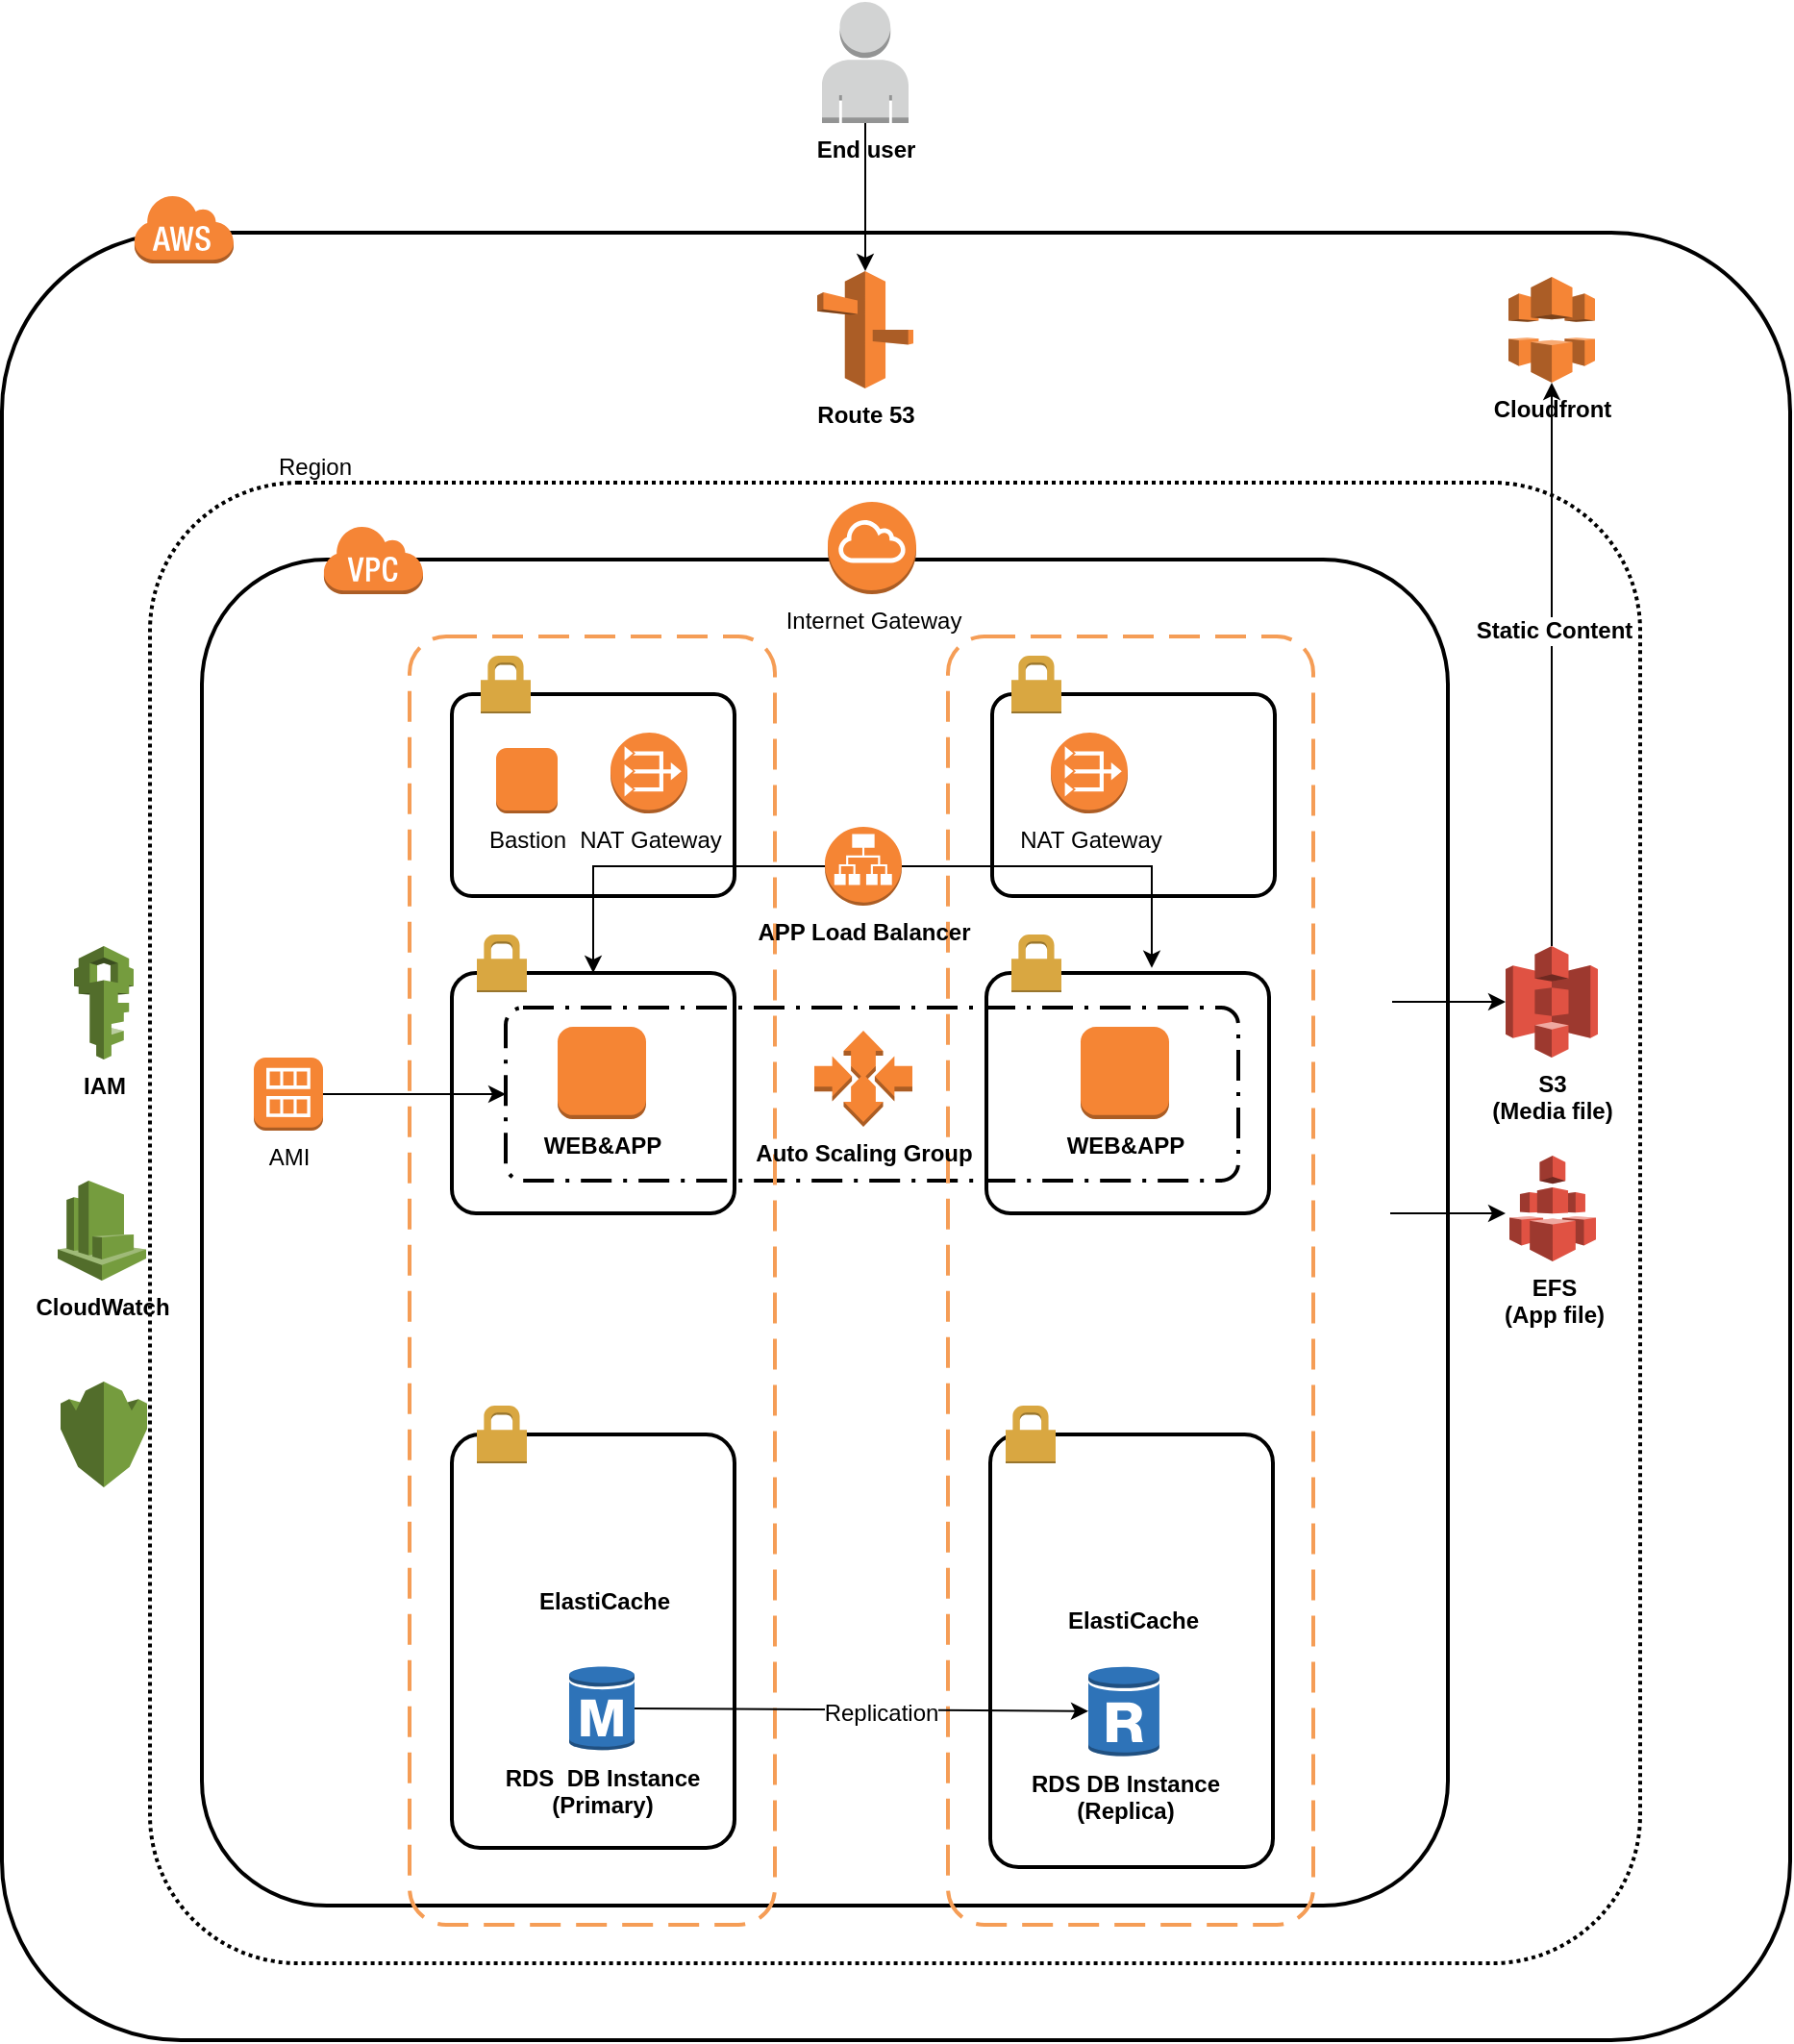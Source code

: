 <mxfile version="10.5.9" type="github"><diagram id="jObKnGZ6R7csE1btROFx" name="Page-1"><mxGraphModel dx="994" dy="1576" grid="1" gridSize="10" guides="1" tooltips="1" connect="1" arrows="1" fold="1" page="1" pageScale="1" pageWidth="850" pageHeight="1100" math="0" shadow="0"><root><mxCell id="0"/><mxCell id="1" parent="0"/><mxCell id="tMoE9Q4Ey3MyN2rL3R3p-29" value="" style="rounded=1;arcSize=10;dashed=1;strokeColor=#000000;fillColor=none;gradientColor=none;dashPattern=8 3 1 3;strokeWidth=2;" parent="1" vertex="1"><mxGeometry x="440" y="223" width="381" height="90" as="geometry"/></mxCell><mxCell id="tMoE9Q4Ey3MyN2rL3R3p-1" value="" style="rounded=1;arcSize=10;dashed=0;strokeColor=#000000;fillColor=none;gradientColor=none;strokeWidth=2;" parent="1" vertex="1"><mxGeometry x="178" y="-180" width="930" height="940" as="geometry"/></mxCell><mxCell id="-JKKHmTNua6DKgZGdkiY-11" value="" style="rounded=1;arcSize=10;dashed=1;strokeColor=#000000;fillColor=none;gradientColor=none;dashPattern=1 1;strokeWidth=2;" vertex="1" parent="1"><mxGeometry x="255" y="-50" width="775" height="770" as="geometry"/></mxCell><mxCell id="tMoE9Q4Ey3MyN2rL3R3p-3" value="" style="rounded=1;arcSize=10;dashed=0;strokeColor=#000000;fillColor=none;gradientColor=none;strokeWidth=2;" parent="1" vertex="1"><mxGeometry x="282" y="-10" width="648" height="700" as="geometry"/></mxCell><mxCell id="tMoE9Q4Ey3MyN2rL3R3p-2" value="" style="dashed=0;html=1;shape=mxgraph.aws3.cloud;fillColor=#F58536;gradientColor=none;dashed=0;" parent="1" vertex="1"><mxGeometry x="246.5" y="-200" width="52" height="36" as="geometry"/></mxCell><mxCell id="tMoE9Q4Ey3MyN2rL3R3p-4" value="" style="dashed=0;html=1;shape=mxgraph.aws3.virtual_private_cloud;fillColor=#F58536;gradientColor=none;dashed=0;" parent="1" vertex="1"><mxGeometry x="345" y="-28" width="52" height="36" as="geometry"/></mxCell><mxCell id="tMoE9Q4Ey3MyN2rL3R3p-5" value="" style="rounded=1;arcSize=10;dashed=1;strokeColor=#F59D56;fillColor=none;gradientColor=none;dashPattern=8 4;strokeWidth=2;" parent="1" vertex="1"><mxGeometry x="390" y="30" width="190" height="670" as="geometry"/></mxCell><mxCell id="tMoE9Q4Ey3MyN2rL3R3p-10" value="" style="rounded=1;arcSize=10;dashed=1;strokeColor=#F59D56;fillColor=none;gradientColor=none;dashPattern=8 4;strokeWidth=2;" parent="1" vertex="1"><mxGeometry x="670" y="30" width="190" height="670" as="geometry"/></mxCell><mxCell id="tMoE9Q4Ey3MyN2rL3R3p-13" value="" style="rounded=1;arcSize=10;dashed=0;strokeColor=#000000;fillColor=none;gradientColor=none;strokeWidth=2;" parent="1" vertex="1"><mxGeometry x="412" y="205" width="147" height="125" as="geometry"/></mxCell><mxCell id="tMoE9Q4Ey3MyN2rL3R3p-14" value="" style="dashed=0;html=1;shape=mxgraph.aws3.permissions;fillColor=#D9A741;gradientColor=none;dashed=0;" parent="1" vertex="1"><mxGeometry x="425" y="185" width="26" height="30" as="geometry"/></mxCell><mxCell id="tMoE9Q4Ey3MyN2rL3R3p-16" value="" style="rounded=1;arcSize=10;dashed=0;strokeColor=#000000;fillColor=none;gradientColor=none;strokeWidth=2;" parent="1" vertex="1"><mxGeometry x="412" y="445" width="147" height="215" as="geometry"/></mxCell><mxCell id="tMoE9Q4Ey3MyN2rL3R3p-20" value="" style="rounded=1;arcSize=10;dashed=0;strokeColor=#000000;fillColor=none;gradientColor=none;strokeWidth=2;" parent="1" vertex="1"><mxGeometry x="692" y="445" width="147" height="225" as="geometry"/></mxCell><mxCell id="tMoE9Q4Ey3MyN2rL3R3p-22" value="&lt;b&gt;WEB&amp;amp;APP&lt;/b&gt;" style="outlineConnect=0;dashed=0;verticalLabelPosition=bottom;verticalAlign=top;align=center;html=1;shape=mxgraph.aws3.instance;fillColor=#F58534;gradientColor=none;" parent="1" vertex="1"><mxGeometry x="467" y="233" width="46" height="48" as="geometry"/></mxCell><mxCell id="tMoE9Q4Ey3MyN2rL3R3p-24" value="" style="dashed=0;html=1;shape=mxgraph.aws3.permissions;fillColor=#D9A741;gradientColor=none;dashed=0;" parent="1" vertex="1"><mxGeometry x="425" y="430" width="26" height="30" as="geometry"/></mxCell><mxCell id="tMoE9Q4Ey3MyN2rL3R3p-25" value="" style="dashed=0;html=1;shape=mxgraph.aws3.permissions;fillColor=#D9A741;gradientColor=none;dashed=0;" parent="1" vertex="1"><mxGeometry x="700" y="430" width="26" height="30" as="geometry"/></mxCell><mxCell id="tMoE9Q4Ey3MyN2rL3R3p-26" value="" style="rounded=1;arcSize=10;dashed=0;strokeColor=#000000;fillColor=none;gradientColor=none;strokeWidth=2;" parent="1" vertex="1"><mxGeometry x="690" y="205" width="147" height="125" as="geometry"/></mxCell><mxCell id="tMoE9Q4Ey3MyN2rL3R3p-27" value="" style="dashed=0;html=1;shape=mxgraph.aws3.permissions;fillColor=#D9A741;gradientColor=none;dashed=0;" parent="1" vertex="1"><mxGeometry x="703" y="185" width="26" height="30" as="geometry"/></mxCell><mxCell id="tMoE9Q4Ey3MyN2rL3R3p-28" value="&lt;b&gt;WEB&amp;amp;APP&lt;/b&gt;" style="outlineConnect=0;dashed=0;verticalLabelPosition=bottom;verticalAlign=top;align=center;html=1;shape=mxgraph.aws3.instance;fillColor=#F58534;gradientColor=none;" parent="1" vertex="1"><mxGeometry x="739" y="233" width="46" height="48" as="geometry"/></mxCell><mxCell id="tMoE9Q4Ey3MyN2rL3R3p-30" value="&lt;b&gt;Auto Scaling Group&lt;/b&gt;" style="outlineConnect=0;dashed=0;verticalLabelPosition=bottom;verticalAlign=top;align=center;html=1;shape=mxgraph.aws3.auto_scaling;fillColor=#F58534;gradientColor=none;" parent="1" vertex="1"><mxGeometry x="600.5" y="235" width="51" height="50" as="geometry"/></mxCell><mxCell id="tMoE9Q4Ey3MyN2rL3R3p-31" value="&lt;b&gt;RDS&amp;nbsp; DB Instance&lt;br&gt;(Primary)&lt;/b&gt;" style="outlineConnect=0;dashed=0;verticalLabelPosition=bottom;verticalAlign=top;align=center;html=1;shape=mxgraph.aws3.rds_db_instance;fillColor=#2E73B8;gradientColor=none;" parent="1" vertex="1"><mxGeometry x="473" y="565" width="34" height="45" as="geometry"/></mxCell><mxCell id="-JKKHmTNua6DKgZGdkiY-3" style="edgeStyle=orthogonalEdgeStyle;rounded=0;orthogonalLoop=1;jettySize=auto;html=1;entryX=0.5;entryY=0;entryDx=0;entryDy=0;" edge="1" parent="1" source="tMoE9Q4Ey3MyN2rL3R3p-33" target="tMoE9Q4Ey3MyN2rL3R3p-13"><mxGeometry relative="1" as="geometry"/></mxCell><mxCell id="-JKKHmTNua6DKgZGdkiY-4" style="edgeStyle=orthogonalEdgeStyle;rounded=0;orthogonalLoop=1;jettySize=auto;html=1;entryX=0.585;entryY=-0.021;entryDx=0;entryDy=0;entryPerimeter=0;" edge="1" parent="1" source="tMoE9Q4Ey3MyN2rL3R3p-33" target="tMoE9Q4Ey3MyN2rL3R3p-26"><mxGeometry relative="1" as="geometry"/></mxCell><mxCell id="tMoE9Q4Ey3MyN2rL3R3p-33" value="&lt;b&gt;APP Load Balancer&lt;/b&gt;" style="outlineConnect=0;dashed=0;verticalLabelPosition=bottom;verticalAlign=top;align=center;html=1;shape=mxgraph.aws3.application_load_balancer;fillColor=#F58534;gradientColor=none;" parent="1" vertex="1"><mxGeometry x="606" y="129" width="40" height="41" as="geometry"/></mxCell><mxCell id="tMoE9Q4Ey3MyN2rL3R3p-34" value="&lt;b&gt;Route 53&lt;/b&gt;" style="outlineConnect=0;dashed=0;verticalLabelPosition=bottom;verticalAlign=top;align=center;html=1;shape=mxgraph.aws3.route_53;fillColor=#F58536;gradientColor=none;" parent="1" vertex="1"><mxGeometry x="602" y="-160" width="50" height="61" as="geometry"/></mxCell><mxCell id="tMoE9Q4Ey3MyN2rL3R3p-35" value="&lt;b&gt;Cloudfront&lt;/b&gt;" style="outlineConnect=0;dashed=0;verticalLabelPosition=bottom;verticalAlign=top;align=center;html=1;shape=mxgraph.aws3.cloudfront;fillColor=#F58536;gradientColor=none;" parent="1" vertex="1"><mxGeometry x="961.5" y="-157" width="45" height="55" as="geometry"/></mxCell><mxCell id="tMoE9Q4Ey3MyN2rL3R3p-45" style="edgeStyle=orthogonalEdgeStyle;rounded=0;orthogonalLoop=1;jettySize=auto;html=1;" parent="1" source="tMoE9Q4Ey3MyN2rL3R3p-36" target="tMoE9Q4Ey3MyN2rL3R3p-35" edge="1"><mxGeometry relative="1" as="geometry"/></mxCell><mxCell id="tMoE9Q4Ey3MyN2rL3R3p-46" value="&lt;b&gt;Static Content&lt;/b&gt;" style="text;html=1;resizable=0;points=[];align=center;verticalAlign=middle;labelBackgroundColor=#ffffff;" parent="tMoE9Q4Ey3MyN2rL3R3p-45" vertex="1" connectable="0"><mxGeometry x="0.118" y="-1" relative="1" as="geometry"><mxPoint as="offset"/></mxGeometry></mxCell><mxCell id="tMoE9Q4Ey3MyN2rL3R3p-36" value="&lt;b&gt;S3&lt;br&gt;(Media file)&lt;br&gt;&lt;/b&gt;" style="outlineConnect=0;dashed=0;verticalLabelPosition=bottom;verticalAlign=top;align=center;html=1;shape=mxgraph.aws3.s3;fillColor=#E05243;gradientColor=none;" parent="1" vertex="1"><mxGeometry x="960" y="191" width="48" height="58" as="geometry"/></mxCell><mxCell id="tMoE9Q4Ey3MyN2rL3R3p-37" value="&lt;b&gt;EFS&lt;br&gt;(App file)&lt;br&gt;&lt;/b&gt;" style="outlineConnect=0;dashed=0;verticalLabelPosition=bottom;verticalAlign=top;align=center;html=1;shape=mxgraph.aws3.efs;fillColor=#E05243;gradientColor=none;" parent="1" vertex="1"><mxGeometry x="962" y="300" width="45" height="55" as="geometry"/></mxCell><mxCell id="tMoE9Q4Ey3MyN2rL3R3p-38" value="" style="endArrow=classic;html=1;" parent="1" edge="1"><mxGeometry width="50" height="50" relative="1" as="geometry"><mxPoint x="901" y="220" as="sourcePoint"/><mxPoint x="960" y="220" as="targetPoint"/></mxGeometry></mxCell><mxCell id="tMoE9Q4Ey3MyN2rL3R3p-43" value="" style="endArrow=classic;html=1;" parent="1" edge="1"><mxGeometry width="50" height="50" relative="1" as="geometry"><mxPoint x="900" y="330" as="sourcePoint"/><mxPoint x="960" y="330" as="targetPoint"/></mxGeometry></mxCell><mxCell id="tMoE9Q4Ey3MyN2rL3R3p-57" value="&lt;b&gt;IAM&lt;/b&gt;" style="outlineConnect=0;dashed=0;verticalLabelPosition=bottom;verticalAlign=top;align=center;html=1;shape=mxgraph.aws3.iam;fillColor=#759C3E;gradientColor=none;" parent="1" vertex="1"><mxGeometry x="215.5" y="191" width="31" height="59" as="geometry"/></mxCell><mxCell id="tMoE9Q4Ey3MyN2rL3R3p-58" value="&lt;b&gt;CloudWatch&lt;/b&gt;" style="outlineConnect=0;dashed=0;verticalLabelPosition=bottom;verticalAlign=top;align=center;html=1;shape=mxgraph.aws3.cloudwatch;fillColor=#759C3E;gradientColor=none;" parent="1" vertex="1"><mxGeometry x="207" y="313" width="46" height="52" as="geometry"/></mxCell><mxCell id="tMoE9Q4Ey3MyN2rL3R3p-60" style="edgeStyle=orthogonalEdgeStyle;rounded=0;orthogonalLoop=1;jettySize=auto;html=1;" parent="1" source="tMoE9Q4Ey3MyN2rL3R3p-59" target="tMoE9Q4Ey3MyN2rL3R3p-34" edge="1"><mxGeometry relative="1" as="geometry"/></mxCell><mxCell id="tMoE9Q4Ey3MyN2rL3R3p-59" value="&lt;b&gt;End user&lt;/b&gt;" style="outlineConnect=0;dashed=0;verticalLabelPosition=bottom;verticalAlign=top;align=center;html=1;shape=mxgraph.aws3.user;fillColor=#D2D3D3;gradientColor=none;" parent="1" vertex="1"><mxGeometry x="604.5" y="-300" width="45" height="63" as="geometry"/></mxCell><mxCell id="-JKKHmTNua6DKgZGdkiY-1" value="&lt;b&gt;ElastiCache&lt;/b&gt;" style="shape=image;html=1;verticalAlign=top;verticalLabelPosition=bottom;labelBackgroundColor=#ffffff;imageAspect=0;aspect=fixed;image=https://cdn2.iconfinder.com/data/icons/amazon-aws-stencils/100/Database_copy_Amazon_ElasticCache-128.png" vertex="1" parent="1"><mxGeometry x="457" y="450" width="68" height="68" as="geometry"/></mxCell><mxCell id="-JKKHmTNua6DKgZGdkiY-2" value="" style="outlineConnect=0;dashed=0;verticalLabelPosition=bottom;verticalAlign=top;align=center;html=1;shape=mxgraph.aws3.kms;fillColor=#759C3E;gradientColor=none;" vertex="1" parent="1"><mxGeometry x="208.5" y="417.5" width="45" height="55" as="geometry"/></mxCell><mxCell id="-JKKHmTNua6DKgZGdkiY-5" value="Internet Gateway" style="outlineConnect=0;dashed=0;verticalLabelPosition=bottom;verticalAlign=top;align=center;html=1;shape=mxgraph.aws3.internet_gateway;fillColor=#F58534;gradientColor=none;" vertex="1" parent="1"><mxGeometry x="607.5" y="-40" width="46" height="48" as="geometry"/></mxCell><mxCell id="-JKKHmTNua6DKgZGdkiY-6" value="&lt;b&gt;RDS DB Instance&lt;br&gt;(Replica)&lt;/b&gt;&lt;br&gt;" style="outlineConnect=0;dashed=0;verticalLabelPosition=bottom;verticalAlign=top;align=center;html=1;shape=mxgraph.aws3.rds_db_instance_read_replica;fillColor=#2E73B8;gradientColor=none;" vertex="1" parent="1"><mxGeometry x="743" y="565" width="37" height="48" as="geometry"/></mxCell><mxCell id="-JKKHmTNua6DKgZGdkiY-12" value="Region" style="text;html=1;resizable=0;points=[];autosize=1;align=left;verticalAlign=top;spacingTop=-4;" vertex="1" parent="1"><mxGeometry x="320" y="-68" width="50" height="20" as="geometry"/></mxCell><mxCell id="-JKKHmTNua6DKgZGdkiY-13" value="" style="endArrow=classic;html=1;exitX=1;exitY=0.5;exitDx=0;exitDy=0;exitPerimeter=0;" edge="1" parent="1" source="tMoE9Q4Ey3MyN2rL3R3p-31" target="-JKKHmTNua6DKgZGdkiY-6"><mxGeometry width="50" height="50" relative="1" as="geometry"><mxPoint x="542.5" y="618.667" as="sourcePoint"/><mxPoint x="592.5" y="568.667" as="targetPoint"/></mxGeometry></mxCell><mxCell id="-JKKHmTNua6DKgZGdkiY-14" value="Replication" style="text;html=1;resizable=0;points=[];align=center;verticalAlign=middle;labelBackgroundColor=#ffffff;" vertex="1" connectable="0" parent="-JKKHmTNua6DKgZGdkiY-13"><mxGeometry x="0.08" y="-1" relative="1" as="geometry"><mxPoint as="offset"/></mxGeometry></mxCell><mxCell id="-JKKHmTNua6DKgZGdkiY-15" value="&lt;b&gt;ElastiCache&lt;/b&gt;" style="shape=image;html=1;verticalAlign=top;verticalLabelPosition=bottom;labelBackgroundColor=#ffffff;imageAspect=0;aspect=fixed;image=https://cdn2.iconfinder.com/data/icons/amazon-aws-stencils/100/Database_copy_Amazon_ElasticCache-128.png" vertex="1" parent="1"><mxGeometry x="731.5" y="460" width="68" height="68" as="geometry"/></mxCell><mxCell id="-JKKHmTNua6DKgZGdkiY-17" value="" style="rounded=1;arcSize=10;dashed=0;strokeColor=#000000;fillColor=none;gradientColor=none;strokeWidth=2;" vertex="1" parent="1"><mxGeometry x="412" y="60" width="147" height="105" as="geometry"/></mxCell><mxCell id="-JKKHmTNua6DKgZGdkiY-18" value="" style="rounded=1;arcSize=10;dashed=0;strokeColor=#000000;fillColor=none;gradientColor=none;strokeWidth=2;" vertex="1" parent="1"><mxGeometry x="693" y="60" width="147" height="105" as="geometry"/></mxCell><mxCell id="-JKKHmTNua6DKgZGdkiY-19" value="" style="dashed=0;html=1;shape=mxgraph.aws3.permissions;fillColor=#D9A741;gradientColor=none;dashed=0;" vertex="1" parent="1"><mxGeometry x="427" y="40" width="26" height="30" as="geometry"/></mxCell><mxCell id="-JKKHmTNua6DKgZGdkiY-20" value="" style="dashed=0;html=1;shape=mxgraph.aws3.permissions;fillColor=#D9A741;gradientColor=none;dashed=0;" vertex="1" parent="1"><mxGeometry x="703" y="40" width="26" height="30" as="geometry"/></mxCell><mxCell id="-JKKHmTNua6DKgZGdkiY-21" value="NAT&amp;nbsp;Gateway" style="outlineConnect=0;dashed=0;verticalLabelPosition=bottom;verticalAlign=top;align=center;html=1;shape=mxgraph.aws3.vpc_nat_gateway;fillColor=#F58536;gradientColor=none;" vertex="1" parent="1"><mxGeometry x="494.5" y="80" width="40" height="42" as="geometry"/></mxCell><mxCell id="-JKKHmTNua6DKgZGdkiY-22" value="NAT&amp;nbsp;Gateway" style="outlineConnect=0;dashed=0;verticalLabelPosition=bottom;verticalAlign=top;align=center;html=1;shape=mxgraph.aws3.vpc_nat_gateway;fillColor=#F58536;gradientColor=none;" vertex="1" parent="1"><mxGeometry x="723.5" y="80" width="40" height="42" as="geometry"/></mxCell><mxCell id="-JKKHmTNua6DKgZGdkiY-24" style="edgeStyle=orthogonalEdgeStyle;rounded=0;orthogonalLoop=1;jettySize=auto;html=1;" edge="1" parent="1" source="-JKKHmTNua6DKgZGdkiY-23" target="tMoE9Q4Ey3MyN2rL3R3p-29"><mxGeometry relative="1" as="geometry"/></mxCell><mxCell id="-JKKHmTNua6DKgZGdkiY-23" value="AMI" style="outlineConnect=0;dashed=0;verticalLabelPosition=bottom;verticalAlign=top;align=center;html=1;shape=mxgraph.aws3.ami;fillColor=#F58534;gradientColor=none;" vertex="1" parent="1"><mxGeometry x="309" y="249" width="36" height="38" as="geometry"/></mxCell><mxCell id="-JKKHmTNua6DKgZGdkiY-27" value="Bastion" style="outlineConnect=0;dashed=0;verticalLabelPosition=bottom;verticalAlign=top;align=center;html=1;shape=mxgraph.aws3.instance;fillColor=#F58534;gradientColor=none;" vertex="1" parent="1"><mxGeometry x="435" y="88" width="32" height="34" as="geometry"/></mxCell></root></mxGraphModel></diagram></mxfile>